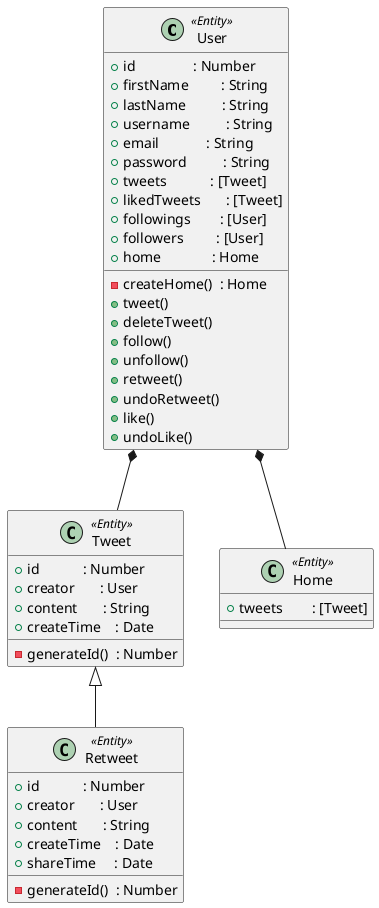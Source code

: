 @startuml Class Diagram for Twitter Clone

class User <<Entity>> {
  + id                : Number 
  + firstName         : String
  + lastName          : String
  + username          : String
  + email             : String
  + password          : String
  + tweets            : [Tweet]
  + likedTweets       : [Tweet]
  + followings        : [User]
  + followers         : [User]
  + home              : Home

  - createHome()  : Home
  + tweet()
  + deleteTweet()
  + follow()
  + unfollow()
  + retweet()
  + undoRetweet()
  + like()
  + undoLike()
}

class Tweet <<Entity>> {
  + id            : Number  
  + creator       : User
  + content       : String
  + createTime    : Date

  - generateId()  : Number
}

class Retweet <<Entity>> {
  + id            : Number
  + creator       : User
  + content       : String
  + createTime    : Date
  + shareTime     : Date

  - generateId()  : Number
}

class Home <<Entity>> {
  + tweets        : [Tweet]
}

User *-- Tweet
User *-- Home
Tweet <|-- Retweet

@enduml